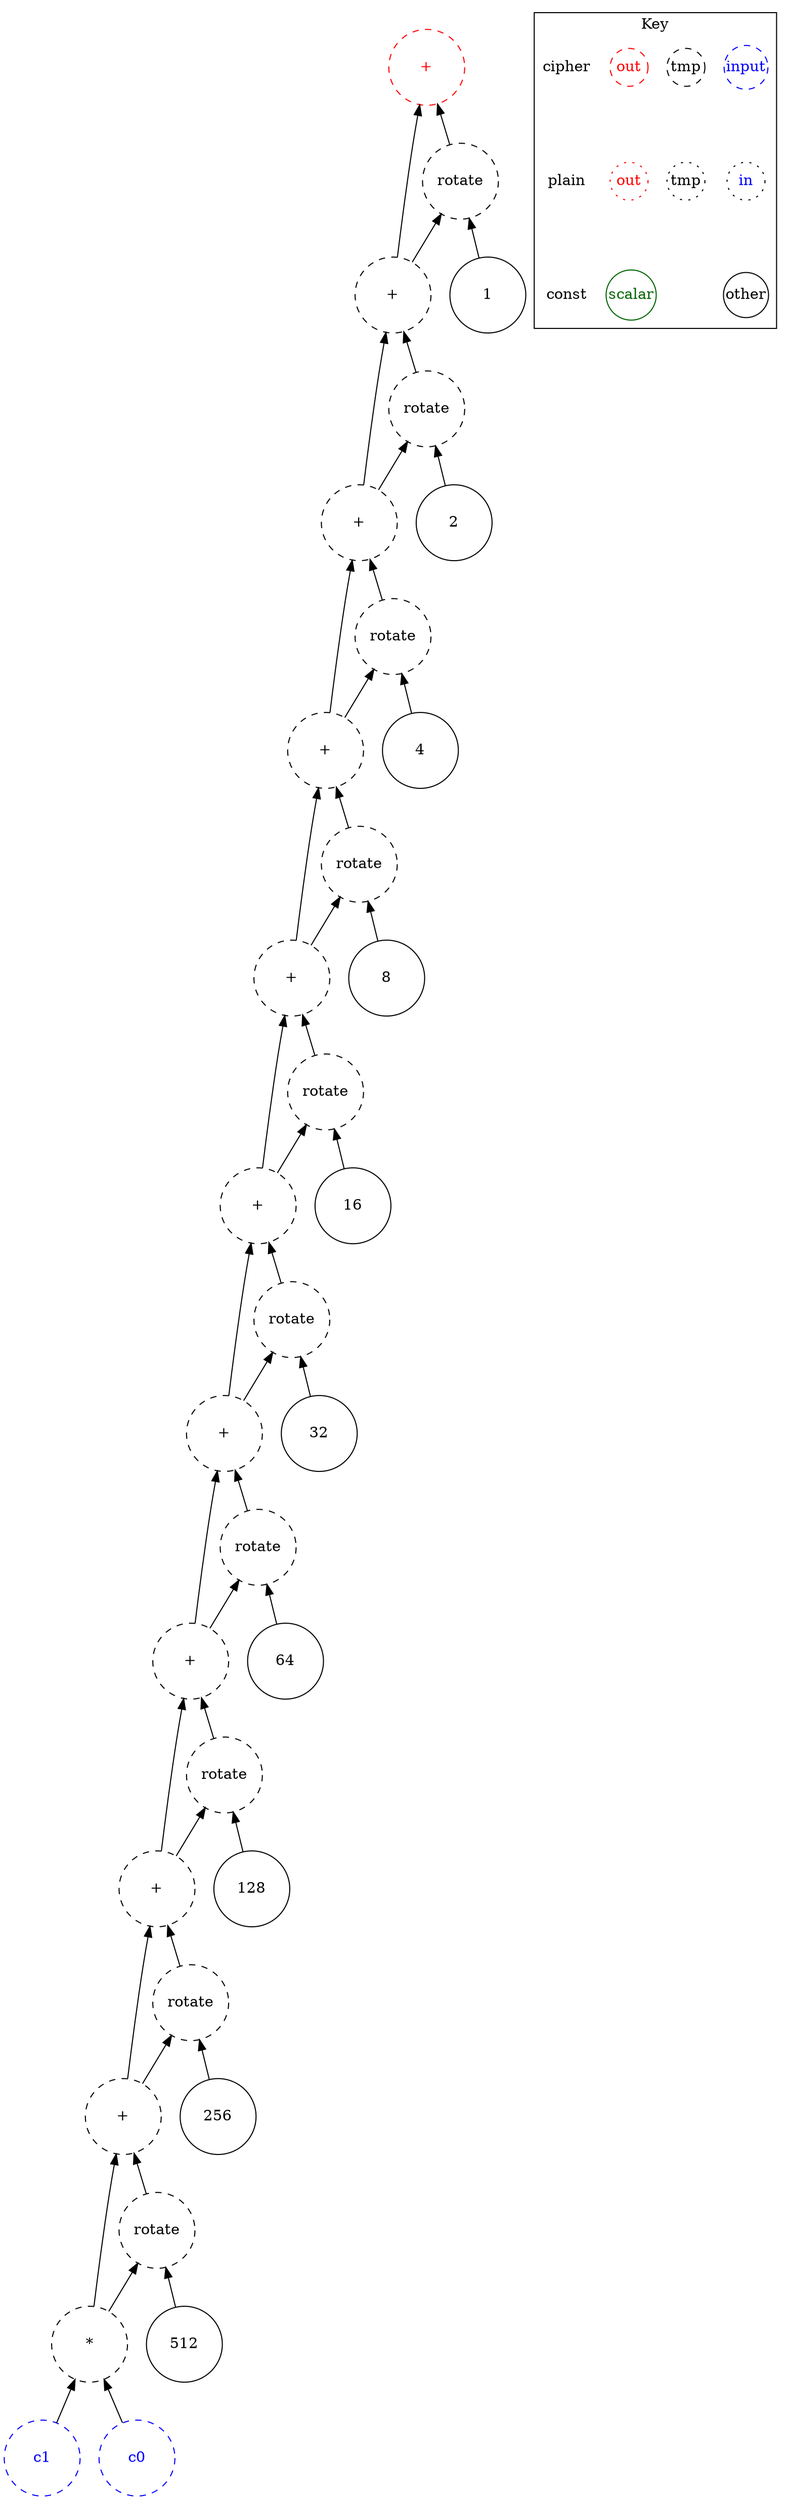 digraph "dot_product" {
node [shape=circle width=1 margin=0]
edge [dir=back]
1 [label="1" style=solid]
2 [label="2" style=solid]
4 [label="4" style=solid]
8 [label="8" style=solid]
16 [label="16" style=solid]
32 [label="32" style=solid]
64 [label="64" style=solid]
128 [label="128" style=solid]
256 [label="256" style=solid]
512 [label="512" style=solid]
ciphertext1 [label="c1" style=dashed color=blue fontcolor=blue]
ciphertext0 [label="c0" style=dashed color=blue fontcolor=blue]
ciphertext2 [label="*" style=dashed]
ciphertext2 -> ciphertext0
ciphertext2 -> ciphertext1
ciphertext3 [label="rotate" style=dashed]
ciphertext3 -> ciphertext2
ciphertext3 -> 512
ciphertext4 [label="+" style=dashed]
ciphertext4 -> ciphertext2
ciphertext4 -> ciphertext3
ciphertext5 [label="rotate" style=dashed]
ciphertext5 -> ciphertext4
ciphertext5 -> 256
ciphertext6 [label="+" style=dashed]
ciphertext6 -> ciphertext4
ciphertext6 -> ciphertext5
ciphertext7 [label="rotate" style=dashed]
ciphertext7 -> ciphertext6
ciphertext7 -> 128
ciphertext8 [label="+" style=dashed]
ciphertext8 -> ciphertext6
ciphertext8 -> ciphertext7
ciphertext9 [label="rotate" style=dashed]
ciphertext9 -> ciphertext8
ciphertext9 -> 64
ciphertext10 [label="+" style=dashed]
ciphertext10 -> ciphertext8
ciphertext10 -> ciphertext9
ciphertext11 [label="rotate" style=dashed]
ciphertext11 -> ciphertext10
ciphertext11 -> 32
ciphertext12 [label="+" style=dashed]
ciphertext12 -> ciphertext10
ciphertext12 -> ciphertext11
ciphertext13 [label="rotate" style=dashed]
ciphertext13 -> ciphertext12
ciphertext13 -> 16
ciphertext14 [label="+" style=dashed]
ciphertext14 -> ciphertext12
ciphertext14 -> ciphertext13
ciphertext15 [label="rotate" style=dashed]
ciphertext15 -> ciphertext14
ciphertext15 -> 8
ciphertext16 [label="+" style=dashed]
ciphertext16 -> ciphertext14
ciphertext16 -> ciphertext15
ciphertext17 [label="rotate" style=dashed]
ciphertext17 -> ciphertext16
ciphertext17 -> 4
ciphertext18 [label="+" style=dashed]
ciphertext18 -> ciphertext16
ciphertext18 -> ciphertext17
ciphertext19 [label="rotate" style=dashed]
ciphertext19 -> ciphertext18
ciphertext19 -> 2
ciphertext20 [label="+" style=dashed]
ciphertext20 -> ciphertext18
ciphertext20 -> ciphertext19
ciphertext21 [label="rotate" style=dashed]
ciphertext21 -> ciphertext20
ciphertext21 -> 1
ciphertext22 [label="+" style=dashed color=red fontcolor=red]
ciphertext22 -> ciphertext20
ciphertext22 -> ciphertext21
subgraph cluster_key {
    graph[label="Key"]
    node [width=0.5]
    edge [dir=forward style=invis]
    in_cipher [label=input color=blue fontcolor=blue style=dashed]
    tmp_cipher [label=tmp color=black fontcolor=black style=dashed]
    out_cipher [label=out color=red fontcolor=red style=dashed]
    cipher [shape=plain]

    in_plain [label=in icolor=blue fontcolor=blue style=dotted]
    tmp_plain [label=tmp color=black fontcolor=black style=dotted]
    out_plain [label=out color=red fontcolor=red style=dotted]
    plain [shape=plain]
    
    other [color=black fontcolor=black style=solid]
    scalar [color=darkgreen fontcolor=darkgreen style=solid]
    const[shape=plain]
    
    cipher -> plain
    plain -> const
    out_cipher -> out_plain
    in_cipher -> in_plain
    tmp_cipher -> tmp_plain
    in_plain -> other
    out_plain -> scalar
}
}
